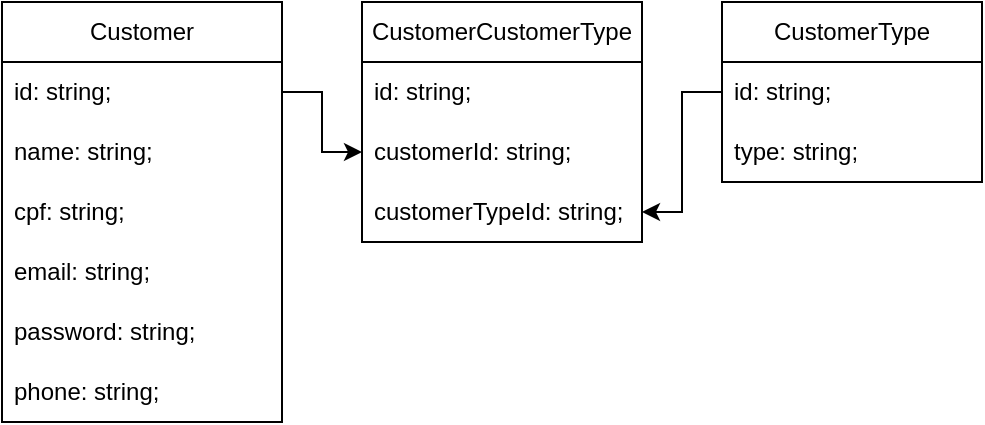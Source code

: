 <mxfile version="21.3.8" type="device">
  <diagram name="Página-1" id="m5-scvOaGwkjM2BOZpmz">
    <mxGraphModel dx="1434" dy="796" grid="1" gridSize="10" guides="1" tooltips="1" connect="1" arrows="1" fold="1" page="1" pageScale="1" pageWidth="827" pageHeight="1169" math="0" shadow="0">
      <root>
        <mxCell id="0" />
        <mxCell id="1" parent="0" />
        <mxCell id="IrLf4U68r-Qj5YotV_JD-1" value="Customer" style="swimlane;fontStyle=0;childLayout=stackLayout;horizontal=1;startSize=30;horizontalStack=0;resizeParent=1;resizeParentMax=0;resizeLast=0;collapsible=1;marginBottom=0;whiteSpace=wrap;html=1;" vertex="1" parent="1">
          <mxGeometry x="50" y="110" width="140" height="210" as="geometry" />
        </mxCell>
        <mxCell id="IrLf4U68r-Qj5YotV_JD-2" value="id: string;" style="text;strokeColor=none;fillColor=none;align=left;verticalAlign=middle;spacingLeft=4;spacingRight=4;overflow=hidden;points=[[0,0.5],[1,0.5]];portConstraint=eastwest;rotatable=0;whiteSpace=wrap;html=1;" vertex="1" parent="IrLf4U68r-Qj5YotV_JD-1">
          <mxGeometry y="30" width="140" height="30" as="geometry" />
        </mxCell>
        <mxCell id="IrLf4U68r-Qj5YotV_JD-3" value="name: string;" style="text;strokeColor=none;fillColor=none;align=left;verticalAlign=middle;spacingLeft=4;spacingRight=4;overflow=hidden;points=[[0,0.5],[1,0.5]];portConstraint=eastwest;rotatable=0;whiteSpace=wrap;html=1;" vertex="1" parent="IrLf4U68r-Qj5YotV_JD-1">
          <mxGeometry y="60" width="140" height="30" as="geometry" />
        </mxCell>
        <mxCell id="IrLf4U68r-Qj5YotV_JD-4" value="cpf: string;" style="text;strokeColor=none;fillColor=none;align=left;verticalAlign=middle;spacingLeft=4;spacingRight=4;overflow=hidden;points=[[0,0.5],[1,0.5]];portConstraint=eastwest;rotatable=0;whiteSpace=wrap;html=1;" vertex="1" parent="IrLf4U68r-Qj5YotV_JD-1">
          <mxGeometry y="90" width="140" height="30" as="geometry" />
        </mxCell>
        <mxCell id="IrLf4U68r-Qj5YotV_JD-5" value="email: string;" style="text;strokeColor=none;fillColor=none;align=left;verticalAlign=middle;spacingLeft=4;spacingRight=4;overflow=hidden;points=[[0,0.5],[1,0.5]];portConstraint=eastwest;rotatable=0;whiteSpace=wrap;html=1;" vertex="1" parent="IrLf4U68r-Qj5YotV_JD-1">
          <mxGeometry y="120" width="140" height="30" as="geometry" />
        </mxCell>
        <mxCell id="IrLf4U68r-Qj5YotV_JD-6" value="password: string;" style="text;strokeColor=none;fillColor=none;align=left;verticalAlign=middle;spacingLeft=4;spacingRight=4;overflow=hidden;points=[[0,0.5],[1,0.5]];portConstraint=eastwest;rotatable=0;whiteSpace=wrap;html=1;" vertex="1" parent="IrLf4U68r-Qj5YotV_JD-1">
          <mxGeometry y="150" width="140" height="30" as="geometry" />
        </mxCell>
        <mxCell id="IrLf4U68r-Qj5YotV_JD-7" value="phone: string;" style="text;strokeColor=none;fillColor=none;align=left;verticalAlign=middle;spacingLeft=4;spacingRight=4;overflow=hidden;points=[[0,0.5],[1,0.5]];portConstraint=eastwest;rotatable=0;whiteSpace=wrap;html=1;" vertex="1" parent="IrLf4U68r-Qj5YotV_JD-1">
          <mxGeometry y="180" width="140" height="30" as="geometry" />
        </mxCell>
        <mxCell id="IrLf4U68r-Qj5YotV_JD-8" value="CustomerType" style="swimlane;fontStyle=0;childLayout=stackLayout;horizontal=1;startSize=30;horizontalStack=0;resizeParent=1;resizeParentMax=0;resizeLast=0;collapsible=1;marginBottom=0;whiteSpace=wrap;html=1;" vertex="1" parent="1">
          <mxGeometry x="410" y="110" width="130" height="90" as="geometry" />
        </mxCell>
        <mxCell id="IrLf4U68r-Qj5YotV_JD-9" value="id: string;" style="text;strokeColor=none;fillColor=none;align=left;verticalAlign=middle;spacingLeft=4;spacingRight=4;overflow=hidden;points=[[0,0.5],[1,0.5]];portConstraint=eastwest;rotatable=0;whiteSpace=wrap;html=1;" vertex="1" parent="IrLf4U68r-Qj5YotV_JD-8">
          <mxGeometry y="30" width="130" height="30" as="geometry" />
        </mxCell>
        <mxCell id="IrLf4U68r-Qj5YotV_JD-10" value="type: string;" style="text;strokeColor=none;fillColor=none;align=left;verticalAlign=middle;spacingLeft=4;spacingRight=4;overflow=hidden;points=[[0,0.5],[1,0.5]];portConstraint=eastwest;rotatable=0;whiteSpace=wrap;html=1;" vertex="1" parent="IrLf4U68r-Qj5YotV_JD-8">
          <mxGeometry y="60" width="130" height="30" as="geometry" />
        </mxCell>
        <mxCell id="IrLf4U68r-Qj5YotV_JD-18" value="CustomerCustomerType" style="swimlane;fontStyle=0;childLayout=stackLayout;horizontal=1;startSize=30;horizontalStack=0;resizeParent=1;resizeParentMax=0;resizeLast=0;collapsible=1;marginBottom=0;whiteSpace=wrap;html=1;" vertex="1" parent="1">
          <mxGeometry x="230" y="110" width="140" height="120" as="geometry" />
        </mxCell>
        <mxCell id="IrLf4U68r-Qj5YotV_JD-19" value="id: string;" style="text;strokeColor=none;fillColor=none;align=left;verticalAlign=middle;spacingLeft=4;spacingRight=4;overflow=hidden;points=[[0,0.5],[1,0.5]];portConstraint=eastwest;rotatable=0;whiteSpace=wrap;html=1;" vertex="1" parent="IrLf4U68r-Qj5YotV_JD-18">
          <mxGeometry y="30" width="140" height="30" as="geometry" />
        </mxCell>
        <mxCell id="IrLf4U68r-Qj5YotV_JD-20" value="customerId: string;" style="text;strokeColor=none;fillColor=none;align=left;verticalAlign=middle;spacingLeft=4;spacingRight=4;overflow=hidden;points=[[0,0.5],[1,0.5]];portConstraint=eastwest;rotatable=0;whiteSpace=wrap;html=1;" vertex="1" parent="IrLf4U68r-Qj5YotV_JD-18">
          <mxGeometry y="60" width="140" height="30" as="geometry" />
        </mxCell>
        <mxCell id="IrLf4U68r-Qj5YotV_JD-21" value="customerTypeId: string;" style="text;strokeColor=none;fillColor=none;align=left;verticalAlign=middle;spacingLeft=4;spacingRight=4;overflow=hidden;points=[[0,0.5],[1,0.5]];portConstraint=eastwest;rotatable=0;whiteSpace=wrap;html=1;" vertex="1" parent="IrLf4U68r-Qj5YotV_JD-18">
          <mxGeometry y="90" width="140" height="30" as="geometry" />
        </mxCell>
        <mxCell id="IrLf4U68r-Qj5YotV_JD-22" style="edgeStyle=orthogonalEdgeStyle;rounded=0;orthogonalLoop=1;jettySize=auto;html=1;exitX=0;exitY=0.5;exitDx=0;exitDy=0;" edge="1" parent="1" source="IrLf4U68r-Qj5YotV_JD-9" target="IrLf4U68r-Qj5YotV_JD-21">
          <mxGeometry relative="1" as="geometry" />
        </mxCell>
        <mxCell id="IrLf4U68r-Qj5YotV_JD-23" style="edgeStyle=orthogonalEdgeStyle;rounded=0;orthogonalLoop=1;jettySize=auto;html=1;exitX=1;exitY=0.5;exitDx=0;exitDy=0;entryX=0;entryY=0.5;entryDx=0;entryDy=0;" edge="1" parent="1" source="IrLf4U68r-Qj5YotV_JD-2" target="IrLf4U68r-Qj5YotV_JD-20">
          <mxGeometry relative="1" as="geometry" />
        </mxCell>
      </root>
    </mxGraphModel>
  </diagram>
</mxfile>
